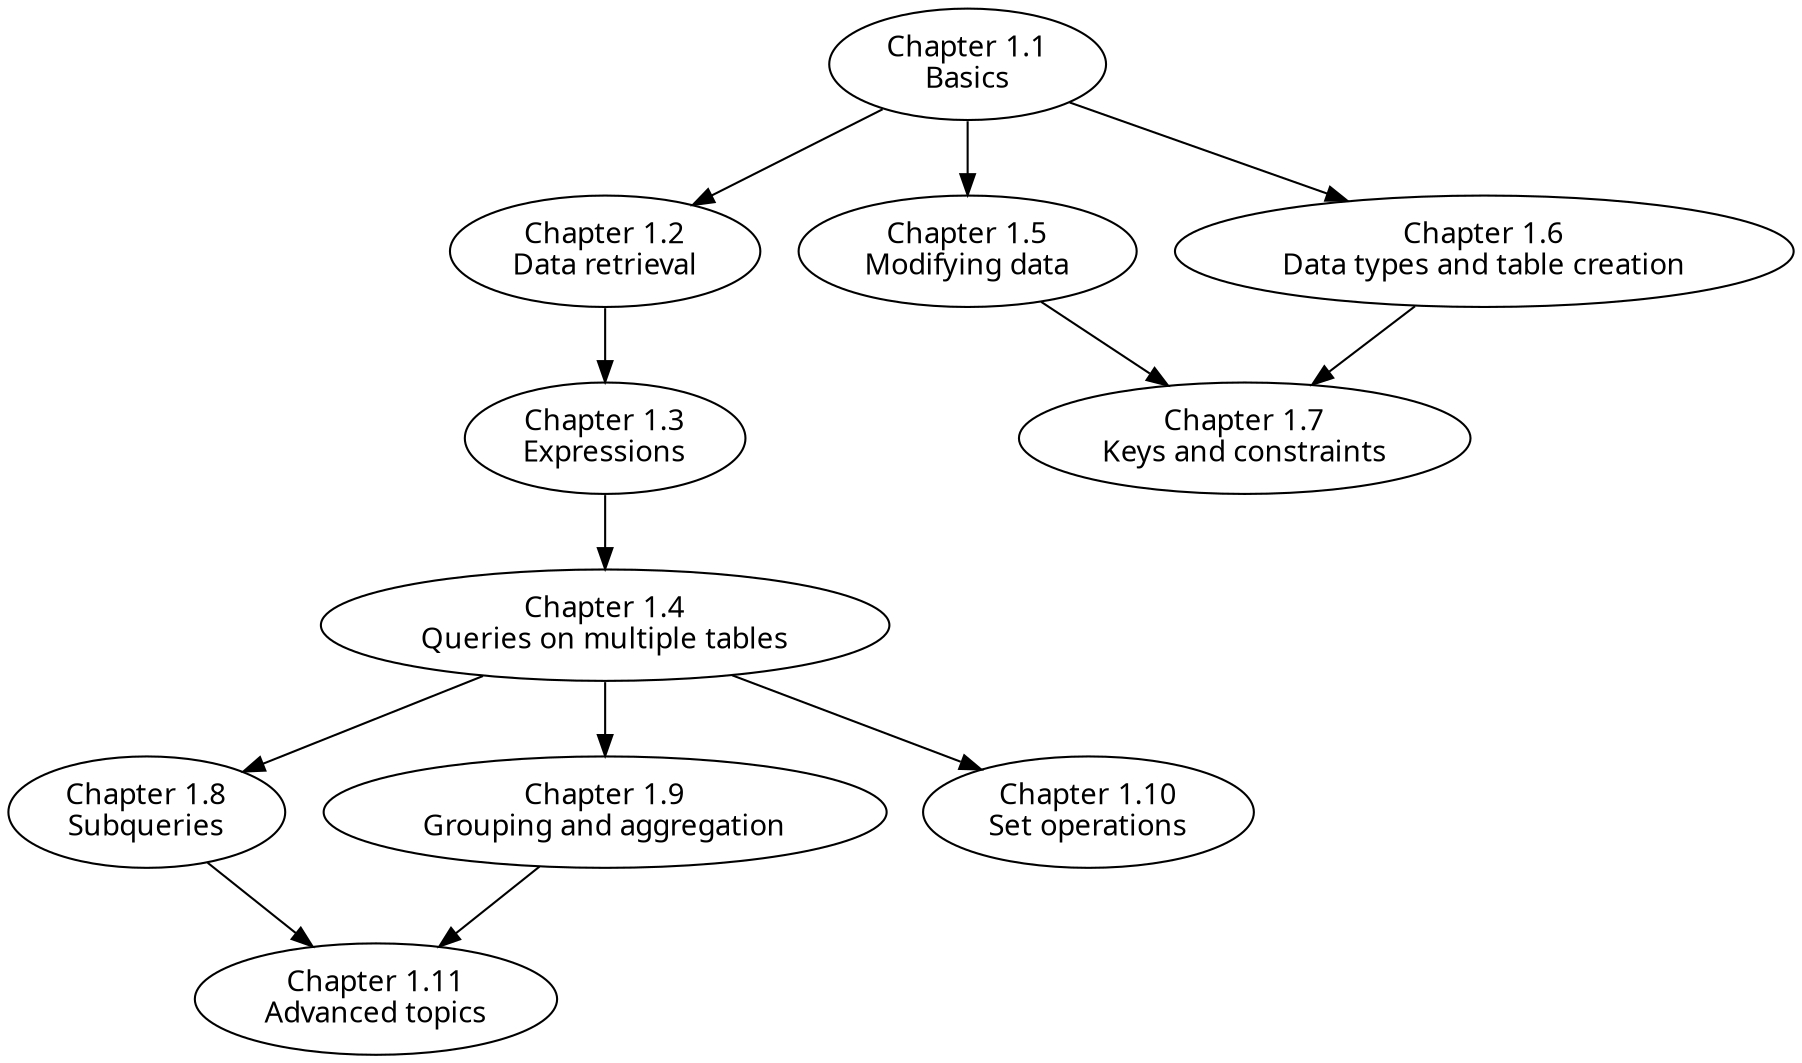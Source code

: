 // To build:
// 1. install graphviz
// 2. run 'dot -Tsvg chapter_dependencies.dot > chapter_dependencies.svg' in this directory

digraph {
  node [ fontname="sans-serif" ]

  c1 [ label="Chapter 1.1\nBasics" ]
  c2 [ label="Chapter 1.2\nData retrieval" ]
  c3 [ label="Chapter 1.3\nExpressions" ]
  c4 [ label="Chapter 1.4\nQueries on multiple tables" ]
  c5 [ label="Chapter 1.5\nModifying data" ]
  c6 [ label="Chapter 1.6\nData types and table creation" ]
  c7 [ label="Chapter 1.7\nKeys and constraints" ]
  c8 [ label="Chapter 1.8\nSubqueries" ]
  c9 [ label="Chapter 1.9\nGrouping and aggregation" ]
  c10 [ label="Chapter 1.10\nSet operations" ]
  c11 [ label="Chapter 1.11\nAdvanced topics" ]

  c1 -> c2
  c2 -> c3
  c3 -> c4
  c1 -> c5
  c1 -> c6
  c6 -> c7
  c5 -> c7
  c4 -> c8
  c4 -> c9
  c4 -> c10
  c8 -> c11
  c9 -> c11
}
